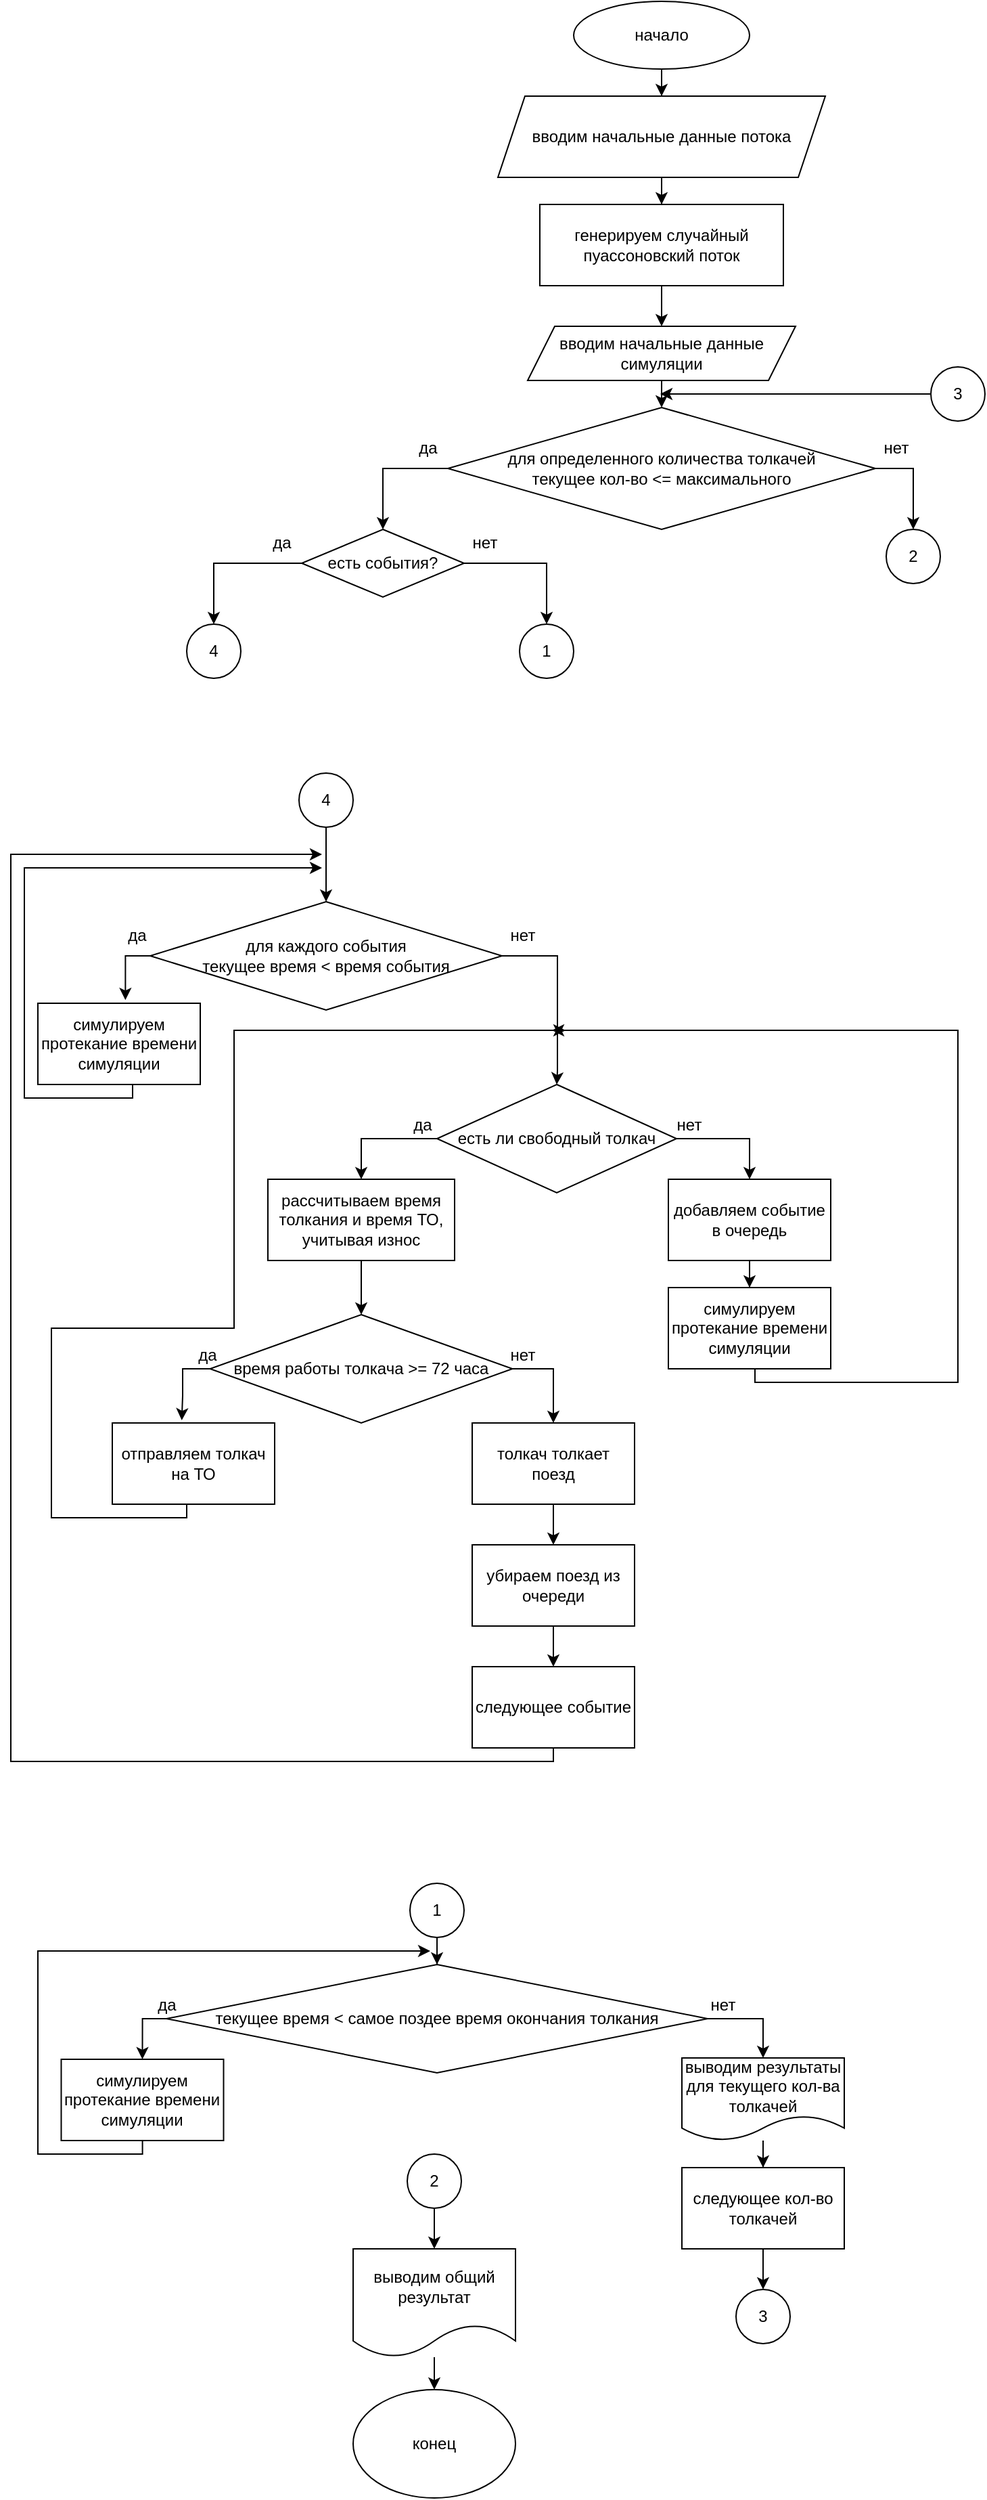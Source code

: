<mxfile version="13.7.9" type="device"><diagram id="aUA47q7qWKjunOWufC9H" name="Page-1"><mxGraphModel dx="852" dy="414" grid="1" gridSize="10" guides="1" tooltips="1" connect="1" arrows="1" fold="1" page="1" pageScale="1" pageWidth="827" pageHeight="1169" math="0" shadow="0"><root><mxCell id="0"/><mxCell id="1" parent="0"/><mxCell id="tojOuL4NLAzAb69cNxHp-27" style="edgeStyle=orthogonalEdgeStyle;rounded=0;orthogonalLoop=1;jettySize=auto;html=1;entryX=0.5;entryY=0;entryDx=0;entryDy=0;" parent="1" source="tojOuL4NLAzAb69cNxHp-1" target="tojOuL4NLAzAb69cNxHp-6" edge="1"><mxGeometry relative="1" as="geometry"/></mxCell><mxCell id="tojOuL4NLAzAb69cNxHp-1" value="начало" style="ellipse;whiteSpace=wrap;html=1;" parent="1" vertex="1"><mxGeometry x="496" y="30" width="130" height="50" as="geometry"/></mxCell><mxCell id="tojOuL4NLAzAb69cNxHp-29" style="edgeStyle=orthogonalEdgeStyle;rounded=0;orthogonalLoop=1;jettySize=auto;html=1;entryX=0.5;entryY=0;entryDx=0;entryDy=0;" parent="1" source="tojOuL4NLAzAb69cNxHp-2" target="tojOuL4NLAzAb69cNxHp-5" edge="1"><mxGeometry relative="1" as="geometry"/></mxCell><mxCell id="tojOuL4NLAzAb69cNxHp-2" value="генерируем случайный пуассоновский поток " style="rounded=0;whiteSpace=wrap;html=1;" parent="1" vertex="1"><mxGeometry x="471" y="180" width="180" height="60" as="geometry"/></mxCell><mxCell id="tojOuL4NLAzAb69cNxHp-30" style="edgeStyle=orthogonalEdgeStyle;rounded=0;orthogonalLoop=1;jettySize=auto;html=1;entryX=0.5;entryY=0;entryDx=0;entryDy=0;" parent="1" source="tojOuL4NLAzAb69cNxHp-5" edge="1"><mxGeometry relative="1" as="geometry"><mxPoint x="561" y="330" as="targetPoint"/></mxGeometry></mxCell><mxCell id="tojOuL4NLAzAb69cNxHp-5" value="вводим начальные данные симуляции" style="shape=parallelogram;perimeter=parallelogramPerimeter;whiteSpace=wrap;html=1;fixedSize=1;" parent="1" vertex="1"><mxGeometry x="462" y="270" width="198" height="40" as="geometry"/></mxCell><mxCell id="tojOuL4NLAzAb69cNxHp-28" style="edgeStyle=orthogonalEdgeStyle;rounded=0;orthogonalLoop=1;jettySize=auto;html=1;entryX=0.5;entryY=0;entryDx=0;entryDy=0;" parent="1" source="tojOuL4NLAzAb69cNxHp-6" target="tojOuL4NLAzAb69cNxHp-2" edge="1"><mxGeometry relative="1" as="geometry"/></mxCell><mxCell id="tojOuL4NLAzAb69cNxHp-6" value="вводим начальные данные потока" style="shape=parallelogram;perimeter=parallelogramPerimeter;whiteSpace=wrap;html=1;fixedSize=1;" parent="1" vertex="1"><mxGeometry x="440" y="100" width="242" height="60" as="geometry"/></mxCell><mxCell id="tojOuL4NLAzAb69cNxHp-63" style="edgeStyle=orthogonalEdgeStyle;rounded=0;orthogonalLoop=1;jettySize=auto;html=1;entryX=0.5;entryY=0;entryDx=0;entryDy=0;" parent="1" source="tojOuL4NLAzAb69cNxHp-8" target="tojOuL4NLAzAb69cNxHp-56" edge="1"><mxGeometry relative="1" as="geometry"><Array as="points"><mxPoint x="561" y="375"/><mxPoint x="359" y="375"/></Array></mxGeometry></mxCell><mxCell id="tojOuL4NLAzAb69cNxHp-83" style="edgeStyle=orthogonalEdgeStyle;rounded=0;orthogonalLoop=1;jettySize=auto;html=1;entryX=0.5;entryY=0;entryDx=0;entryDy=0;" parent="1" source="tojOuL4NLAzAb69cNxHp-8" target="tojOuL4NLAzAb69cNxHp-82" edge="1"><mxGeometry relative="1" as="geometry"/></mxCell><mxCell id="tojOuL4NLAzAb69cNxHp-8" value="для определенного количества толкачей&lt;br&gt;текущее кол-во &amp;lt;= максимального" style="rhombus;whiteSpace=wrap;html=1;" parent="1" vertex="1"><mxGeometry x="403" y="330" width="316" height="90" as="geometry"/></mxCell><mxCell id="tojOuL4NLAzAb69cNxHp-38" style="edgeStyle=orthogonalEdgeStyle;rounded=0;orthogonalLoop=1;jettySize=auto;html=1;entryX=0.5;entryY=0;entryDx=0;entryDy=0;" parent="1" source="tojOuL4NLAzAb69cNxHp-11" target="tojOuL4NLAzAb69cNxHp-15" edge="1"><mxGeometry relative="1" as="geometry"><Array as="points"><mxPoint x="484" y="735"/><mxPoint x="484" y="820"/></Array></mxGeometry></mxCell><mxCell id="tojOuL4NLAzAb69cNxHp-70" style="edgeStyle=orthogonalEdgeStyle;rounded=0;orthogonalLoop=1;jettySize=auto;html=1;entryX=0.539;entryY=-0.04;entryDx=0;entryDy=0;entryPerimeter=0;" parent="1" source="tojOuL4NLAzAb69cNxHp-11" target="tojOuL4NLAzAb69cNxHp-12" edge="1"><mxGeometry relative="1" as="geometry"><Array as="points"><mxPoint x="313" y="735"/><mxPoint x="165" y="735"/></Array></mxGeometry></mxCell><mxCell id="tojOuL4NLAzAb69cNxHp-11" value="для каждого события&lt;br&gt;текущее время &amp;lt; время события" style="rhombus;whiteSpace=wrap;html=1;" parent="1" vertex="1"><mxGeometry x="183" y="695" width="260" height="80" as="geometry"/></mxCell><mxCell id="tojOuL4NLAzAb69cNxHp-54" style="edgeStyle=orthogonalEdgeStyle;rounded=0;orthogonalLoop=1;jettySize=auto;html=1;" parent="1" source="tojOuL4NLAzAb69cNxHp-12" edge="1"><mxGeometry relative="1" as="geometry"><mxPoint x="310" y="670" as="targetPoint"/><Array as="points"><mxPoint x="170" y="840"/><mxPoint x="90" y="840"/><mxPoint x="90" y="670"/></Array></mxGeometry></mxCell><mxCell id="tojOuL4NLAzAb69cNxHp-12" value="симулируем протекание времени симуляции" style="rounded=0;whiteSpace=wrap;html=1;" parent="1" vertex="1"><mxGeometry x="100" y="770" width="120" height="60" as="geometry"/></mxCell><mxCell id="tojOuL4NLAzAb69cNxHp-40" style="edgeStyle=orthogonalEdgeStyle;rounded=0;orthogonalLoop=1;jettySize=auto;html=1;entryX=0.5;entryY=0;entryDx=0;entryDy=0;" parent="1" source="tojOuL4NLAzAb69cNxHp-15" target="tojOuL4NLAzAb69cNxHp-17" edge="1"><mxGeometry relative="1" as="geometry"><Array as="points"><mxPoint x="484" y="870"/><mxPoint x="626" y="870"/></Array></mxGeometry></mxCell><mxCell id="tojOuL4NLAzAb69cNxHp-44" style="edgeStyle=orthogonalEdgeStyle;rounded=0;orthogonalLoop=1;jettySize=auto;html=1;entryX=0.5;entryY=0;entryDx=0;entryDy=0;" parent="1" source="tojOuL4NLAzAb69cNxHp-15" target="tojOuL4NLAzAb69cNxHp-18" edge="1"><mxGeometry relative="1" as="geometry"><mxPoint x="430" y="815" as="targetPoint"/><Array as="points"><mxPoint x="339" y="870"/></Array></mxGeometry></mxCell><mxCell id="tojOuL4NLAzAb69cNxHp-15" value="есть ли свободный толкач" style="rhombus;whiteSpace=wrap;html=1;" parent="1" vertex="1"><mxGeometry x="395" y="830" width="177" height="80" as="geometry"/></mxCell><mxCell id="tojOuL4NLAzAb69cNxHp-49" style="edgeStyle=orthogonalEdgeStyle;rounded=0;orthogonalLoop=1;jettySize=auto;html=1;" parent="1" source="tojOuL4NLAzAb69cNxHp-16" edge="1"><mxGeometry relative="1" as="geometry"><mxPoint x="480" y="790" as="targetPoint"/><Array as="points"><mxPoint x="630" y="1050"/><mxPoint x="780" y="1050"/><mxPoint x="780" y="790"/></Array></mxGeometry></mxCell><mxCell id="tojOuL4NLAzAb69cNxHp-16" value="симулируем протекание времени симуляции" style="rounded=0;whiteSpace=wrap;html=1;" parent="1" vertex="1"><mxGeometry x="566" y="980" width="120" height="60" as="geometry"/></mxCell><mxCell id="tojOuL4NLAzAb69cNxHp-41" style="edgeStyle=orthogonalEdgeStyle;rounded=0;orthogonalLoop=1;jettySize=auto;html=1;entryX=0.5;entryY=0;entryDx=0;entryDy=0;" parent="1" source="tojOuL4NLAzAb69cNxHp-17" target="tojOuL4NLAzAb69cNxHp-16" edge="1"><mxGeometry relative="1" as="geometry"/></mxCell><mxCell id="tojOuL4NLAzAb69cNxHp-17" value="добавляем событие в очередь" style="rounded=0;whiteSpace=wrap;html=1;" parent="1" vertex="1"><mxGeometry x="566" y="900" width="120" height="60" as="geometry"/></mxCell><mxCell id="tojOuL4NLAzAb69cNxHp-43" style="edgeStyle=orthogonalEdgeStyle;rounded=0;orthogonalLoop=1;jettySize=auto;html=1;entryX=0.5;entryY=0;entryDx=0;entryDy=0;" parent="1" source="tojOuL4NLAzAb69cNxHp-18" target="tojOuL4NLAzAb69cNxHp-19" edge="1"><mxGeometry relative="1" as="geometry"/></mxCell><mxCell id="tojOuL4NLAzAb69cNxHp-18" value="рассчитываем время толкания и время ТО, учитывая износ" style="rounded=0;whiteSpace=wrap;html=1;" parent="1" vertex="1"><mxGeometry x="270" y="900" width="138" height="60" as="geometry"/></mxCell><mxCell id="tojOuL4NLAzAb69cNxHp-50" style="edgeStyle=orthogonalEdgeStyle;rounded=0;orthogonalLoop=1;jettySize=auto;html=1;entryX=0.5;entryY=0;entryDx=0;entryDy=0;" parent="1" source="tojOuL4NLAzAb69cNxHp-19" target="tojOuL4NLAzAb69cNxHp-20" edge="1"><mxGeometry relative="1" as="geometry"><Array as="points"><mxPoint x="481" y="1040"/></Array></mxGeometry></mxCell><mxCell id="tojOuL4NLAzAb69cNxHp-62" style="edgeStyle=orthogonalEdgeStyle;rounded=0;orthogonalLoop=1;jettySize=auto;html=1;entryX=0.428;entryY=-0.033;entryDx=0;entryDy=0;entryPerimeter=0;" parent="1" source="tojOuL4NLAzAb69cNxHp-19" target="tojOuL4NLAzAb69cNxHp-21" edge="1"><mxGeometry relative="1" as="geometry"><Array as="points"><mxPoint x="207" y="1040"/><mxPoint x="207" y="1060"/></Array></mxGeometry></mxCell><mxCell id="tojOuL4NLAzAb69cNxHp-19" value="время работы толкача &amp;gt;= 72 часа" style="rhombus;whiteSpace=wrap;html=1;" parent="1" vertex="1"><mxGeometry x="227.25" y="1000" width="223.5" height="80" as="geometry"/></mxCell><mxCell id="tojOuL4NLAzAb69cNxHp-51" style="edgeStyle=orthogonalEdgeStyle;rounded=0;orthogonalLoop=1;jettySize=auto;html=1;entryX=0.5;entryY=0;entryDx=0;entryDy=0;" parent="1" source="tojOuL4NLAzAb69cNxHp-20" target="tojOuL4NLAzAb69cNxHp-22" edge="1"><mxGeometry relative="1" as="geometry"/></mxCell><mxCell id="tojOuL4NLAzAb69cNxHp-20" value="толкач толкает поезд" style="rounded=0;whiteSpace=wrap;html=1;" parent="1" vertex="1"><mxGeometry x="421" y="1080" width="120" height="60" as="geometry"/></mxCell><mxCell id="tojOuL4NLAzAb69cNxHp-46" style="edgeStyle=orthogonalEdgeStyle;rounded=0;orthogonalLoop=1;jettySize=auto;html=1;" parent="1" source="tojOuL4NLAzAb69cNxHp-21" edge="1"><mxGeometry relative="1" as="geometry"><mxPoint x="490" y="790" as="targetPoint"/><Array as="points"><mxPoint x="210" y="1150"/><mxPoint x="110" y="1150"/><mxPoint x="110" y="1010"/><mxPoint x="245" y="1010"/><mxPoint x="245" y="790"/></Array></mxGeometry></mxCell><mxCell id="tojOuL4NLAzAb69cNxHp-21" value="отправляем толкач на ТО" style="rounded=0;whiteSpace=wrap;html=1;" parent="1" vertex="1"><mxGeometry x="155" y="1080" width="120" height="60" as="geometry"/></mxCell><mxCell id="tojOuL4NLAzAb69cNxHp-60" style="edgeStyle=orthogonalEdgeStyle;rounded=0;orthogonalLoop=1;jettySize=auto;html=1;entryX=0.5;entryY=0;entryDx=0;entryDy=0;" parent="1" source="tojOuL4NLAzAb69cNxHp-22" target="tojOuL4NLAzAb69cNxHp-53" edge="1"><mxGeometry relative="1" as="geometry"/></mxCell><mxCell id="tojOuL4NLAzAb69cNxHp-22" value="убираем поезд из очереди" style="rounded=0;whiteSpace=wrap;html=1;" parent="1" vertex="1"><mxGeometry x="421" y="1170" width="120" height="60" as="geometry"/></mxCell><mxCell id="tojOuL4NLAzAb69cNxHp-74" style="edgeStyle=orthogonalEdgeStyle;rounded=0;orthogonalLoop=1;jettySize=auto;html=1;entryX=0.5;entryY=0;entryDx=0;entryDy=0;" parent="1" source="tojOuL4NLAzAb69cNxHp-23" target="tojOuL4NLAzAb69cNxHp-25" edge="1"><mxGeometry relative="1" as="geometry"><Array as="points"><mxPoint x="395" y="1520"/><mxPoint x="651" y="1520"/></Array></mxGeometry></mxCell><mxCell id="tojOuL4NLAzAb69cNxHp-77" style="edgeStyle=orthogonalEdgeStyle;rounded=0;orthogonalLoop=1;jettySize=auto;html=1;entryX=0.5;entryY=0;entryDx=0;entryDy=0;" parent="1" source="tojOuL4NLAzAb69cNxHp-23" target="tojOuL4NLAzAb69cNxHp-24" edge="1"><mxGeometry relative="1" as="geometry"><Array as="points"><mxPoint x="395" y="1520"/><mxPoint x="177" y="1520"/></Array></mxGeometry></mxCell><mxCell id="tojOuL4NLAzAb69cNxHp-23" value="текущее время &amp;lt; самое поздее время окончания толкания " style="rhombus;whiteSpace=wrap;html=1;" parent="1" vertex="1"><mxGeometry x="195" y="1480" width="400" height="80" as="geometry"/></mxCell><mxCell id="h0MZfIQSwsvkW0FiCDjx-1" style="edgeStyle=orthogonalEdgeStyle;rounded=0;orthogonalLoop=1;jettySize=auto;html=1;" parent="1" source="tojOuL4NLAzAb69cNxHp-24" edge="1"><mxGeometry relative="1" as="geometry"><mxPoint x="390" y="1470" as="targetPoint"/><Array as="points"><mxPoint x="177" y="1620"/><mxPoint x="100" y="1620"/><mxPoint x="100" y="1470"/></Array></mxGeometry></mxCell><mxCell id="tojOuL4NLAzAb69cNxHp-24" value="симулируем протекание времени симуляции" style="rounded=0;whiteSpace=wrap;html=1;" parent="1" vertex="1"><mxGeometry x="117.25" y="1550" width="120" height="60" as="geometry"/></mxCell><mxCell id="tojOuL4NLAzAb69cNxHp-79" style="edgeStyle=orthogonalEdgeStyle;rounded=0;orthogonalLoop=1;jettySize=auto;html=1;entryX=0.5;entryY=0;entryDx=0;entryDy=0;" parent="1" source="tojOuL4NLAzAb69cNxHp-25" target="tojOuL4NLAzAb69cNxHp-57" edge="1"><mxGeometry relative="1" as="geometry"/></mxCell><mxCell id="tojOuL4NLAzAb69cNxHp-25" value="выводим результаты для текущего кол-ва толкачей" style="shape=document;whiteSpace=wrap;html=1;boundedLbl=1;" parent="1" vertex="1"><mxGeometry x="576" y="1549" width="120" height="61" as="geometry"/></mxCell><mxCell id="tojOuL4NLAzAb69cNxHp-26" value="конец" style="ellipse;whiteSpace=wrap;html=1;" parent="1" vertex="1"><mxGeometry x="333" y="1794" width="120" height="80" as="geometry"/></mxCell><mxCell id="tojOuL4NLAzAb69cNxHp-33" value="да" style="text;html=1;align=center;verticalAlign=middle;resizable=0;points=[];autosize=1;" parent="1" vertex="1"><mxGeometry x="158.25" y="710" width="30" height="20" as="geometry"/></mxCell><mxCell id="tojOuL4NLAzAb69cNxHp-34" value="да" style="text;html=1;align=center;verticalAlign=middle;resizable=0;points=[];autosize=1;" parent="1" vertex="1"><mxGeometry x="373" y="350" width="30" height="20" as="geometry"/></mxCell><mxCell id="tojOuL4NLAzAb69cNxHp-35" value="нет" style="text;html=1;align=center;verticalAlign=middle;resizable=0;points=[];autosize=1;" parent="1" vertex="1"><mxGeometry x="443" y="710" width="30" height="20" as="geometry"/></mxCell><mxCell id="tojOuL4NLAzAb69cNxHp-36" value="нет" style="text;html=1;align=center;verticalAlign=middle;resizable=0;points=[];autosize=1;" parent="1" vertex="1"><mxGeometry x="719" y="350" width="30" height="20" as="geometry"/></mxCell><mxCell id="tojOuL4NLAzAb69cNxHp-39" value="нет" style="text;html=1;align=center;verticalAlign=middle;resizable=0;points=[];autosize=1;" parent="1" vertex="1"><mxGeometry x="566" y="850" width="30" height="20" as="geometry"/></mxCell><mxCell id="tojOuL4NLAzAb69cNxHp-47" value="нет" style="text;html=1;align=center;verticalAlign=middle;resizable=0;points=[];autosize=1;" parent="1" vertex="1"><mxGeometry x="443" y="1020" width="30" height="20" as="geometry"/></mxCell><mxCell id="tojOuL4NLAzAb69cNxHp-48" value="да" style="text;html=1;align=center;verticalAlign=middle;resizable=0;points=[];autosize=1;" parent="1" vertex="1"><mxGeometry x="369" y="850" width="30" height="20" as="geometry"/></mxCell><mxCell id="tojOuL4NLAzAb69cNxHp-55" style="edgeStyle=orthogonalEdgeStyle;rounded=0;orthogonalLoop=1;jettySize=auto;html=1;" parent="1" source="tojOuL4NLAzAb69cNxHp-53" edge="1"><mxGeometry relative="1" as="geometry"><mxPoint x="310" y="660" as="targetPoint"/><Array as="points"><mxPoint x="481" y="1330"/><mxPoint x="80" y="1330"/><mxPoint x="80" y="660"/><mxPoint x="310" y="660"/></Array></mxGeometry></mxCell><mxCell id="tojOuL4NLAzAb69cNxHp-53" value="следующее событие" style="rounded=0;whiteSpace=wrap;html=1;" parent="1" vertex="1"><mxGeometry x="421" y="1260" width="120" height="60" as="geometry"/></mxCell><mxCell id="tojOuL4NLAzAb69cNxHp-68" style="edgeStyle=orthogonalEdgeStyle;rounded=0;orthogonalLoop=1;jettySize=auto;html=1;entryX=0.5;entryY=0;entryDx=0;entryDy=0;" parent="1" source="tojOuL4NLAzAb69cNxHp-56" target="tojOuL4NLAzAb69cNxHp-64" edge="1"><mxGeometry relative="1" as="geometry"/></mxCell><mxCell id="wM7qXLCcspJtPqPep8Yb-7" style="edgeStyle=orthogonalEdgeStyle;rounded=0;orthogonalLoop=1;jettySize=auto;html=1;entryX=0.5;entryY=0;entryDx=0;entryDy=0;" edge="1" parent="1" source="tojOuL4NLAzAb69cNxHp-56" target="wM7qXLCcspJtPqPep8Yb-6"><mxGeometry relative="1" as="geometry"/></mxCell><mxCell id="tojOuL4NLAzAb69cNxHp-56" value="есть события?" style="rhombus;whiteSpace=wrap;html=1;" parent="1" vertex="1"><mxGeometry x="295" y="420" width="120" height="50" as="geometry"/></mxCell><mxCell id="wM7qXLCcspJtPqPep8Yb-5" style="edgeStyle=orthogonalEdgeStyle;rounded=0;orthogonalLoop=1;jettySize=auto;html=1;entryX=0.5;entryY=0;entryDx=0;entryDy=0;" edge="1" parent="1" source="tojOuL4NLAzAb69cNxHp-57" target="wM7qXLCcspJtPqPep8Yb-4"><mxGeometry relative="1" as="geometry"/></mxCell><mxCell id="tojOuL4NLAzAb69cNxHp-57" value="следующее кол-во толкачей" style="rounded=0;whiteSpace=wrap;html=1;" parent="1" vertex="1"><mxGeometry x="576" y="1630" width="120" height="60" as="geometry"/></mxCell><mxCell id="tojOuL4NLAzAb69cNxHp-86" style="edgeStyle=orthogonalEdgeStyle;rounded=0;orthogonalLoop=1;jettySize=auto;html=1;entryX=0.5;entryY=0;entryDx=0;entryDy=0;" parent="1" source="tojOuL4NLAzAb69cNxHp-58" target="tojOuL4NLAzAb69cNxHp-26" edge="1"><mxGeometry relative="1" as="geometry"/></mxCell><mxCell id="tojOuL4NLAzAb69cNxHp-58" value="выводим общий результат" style="shape=document;whiteSpace=wrap;html=1;boundedLbl=1;" parent="1" vertex="1"><mxGeometry x="333" y="1690" width="120" height="80" as="geometry"/></mxCell><mxCell id="tojOuL4NLAzAb69cNxHp-61" value="да" style="text;html=1;align=center;verticalAlign=middle;resizable=0;points=[];autosize=1;" parent="1" vertex="1"><mxGeometry x="210" y="1020" width="30" height="20" as="geometry"/></mxCell><mxCell id="tojOuL4NLAzAb69cNxHp-64" value="1" style="ellipse;whiteSpace=wrap;html=1;aspect=fixed;" parent="1" vertex="1"><mxGeometry x="456" y="490" width="40" height="40" as="geometry"/></mxCell><mxCell id="tojOuL4NLAzAb69cNxHp-66" value="да" style="text;html=1;align=center;verticalAlign=middle;resizable=0;points=[];autosize=1;" parent="1" vertex="1"><mxGeometry x="265" y="420" width="30" height="20" as="geometry"/></mxCell><mxCell id="tojOuL4NLAzAb69cNxHp-69" value="нет" style="text;html=1;align=center;verticalAlign=middle;resizable=0;points=[];autosize=1;" parent="1" vertex="1"><mxGeometry x="415" y="420" width="30" height="20" as="geometry"/></mxCell><mxCell id="tojOuL4NLAzAb69cNxHp-78" style="edgeStyle=orthogonalEdgeStyle;rounded=0;orthogonalLoop=1;jettySize=auto;html=1;entryX=0.5;entryY=0;entryDx=0;entryDy=0;" parent="1" source="tojOuL4NLAzAb69cNxHp-71" target="tojOuL4NLAzAb69cNxHp-23" edge="1"><mxGeometry relative="1" as="geometry"/></mxCell><mxCell id="tojOuL4NLAzAb69cNxHp-71" value="1" style="ellipse;whiteSpace=wrap;html=1;aspect=fixed;" parent="1" vertex="1"><mxGeometry x="375" y="1420" width="40" height="40" as="geometry"/></mxCell><mxCell id="tojOuL4NLAzAb69cNxHp-75" value="нет" style="text;html=1;align=center;verticalAlign=middle;resizable=0;points=[];autosize=1;" parent="1" vertex="1"><mxGeometry x="591" y="1500" width="30" height="20" as="geometry"/></mxCell><mxCell id="tojOuL4NLAzAb69cNxHp-76" value="да" style="text;html=1;align=center;verticalAlign=middle;resizable=0;points=[];autosize=1;" parent="1" vertex="1"><mxGeometry x="180" y="1500" width="30" height="20" as="geometry"/></mxCell><mxCell id="tojOuL4NLAzAb69cNxHp-82" value="2" style="ellipse;whiteSpace=wrap;html=1;aspect=fixed;" parent="1" vertex="1"><mxGeometry x="727" y="420" width="40" height="40" as="geometry"/></mxCell><mxCell id="tojOuL4NLAzAb69cNxHp-85" style="edgeStyle=orthogonalEdgeStyle;rounded=0;orthogonalLoop=1;jettySize=auto;html=1;entryX=0.5;entryY=0;entryDx=0;entryDy=0;" parent="1" source="tojOuL4NLAzAb69cNxHp-84" target="tojOuL4NLAzAb69cNxHp-58" edge="1"><mxGeometry relative="1" as="geometry"/></mxCell><mxCell id="tojOuL4NLAzAb69cNxHp-84" value="2" style="ellipse;whiteSpace=wrap;html=1;aspect=fixed;" parent="1" vertex="1"><mxGeometry x="373" y="1620" width="40" height="40" as="geometry"/></mxCell><mxCell id="wM7qXLCcspJtPqPep8Yb-2" style="edgeStyle=orthogonalEdgeStyle;rounded=0;orthogonalLoop=1;jettySize=auto;html=1;" edge="1" parent="1" source="wM7qXLCcspJtPqPep8Yb-1"><mxGeometry relative="1" as="geometry"><mxPoint x="560" y="320" as="targetPoint"/></mxGeometry></mxCell><mxCell id="wM7qXLCcspJtPqPep8Yb-1" value="3" style="ellipse;whiteSpace=wrap;html=1;aspect=fixed;" vertex="1" parent="1"><mxGeometry x="760" y="300" width="40" height="40" as="geometry"/></mxCell><mxCell id="wM7qXLCcspJtPqPep8Yb-4" value="3" style="ellipse;whiteSpace=wrap;html=1;aspect=fixed;" vertex="1" parent="1"><mxGeometry x="616" y="1720" width="40" height="40" as="geometry"/></mxCell><mxCell id="wM7qXLCcspJtPqPep8Yb-6" value="4" style="ellipse;whiteSpace=wrap;html=1;aspect=fixed;" vertex="1" parent="1"><mxGeometry x="210" y="490" width="40" height="40" as="geometry"/></mxCell><mxCell id="wM7qXLCcspJtPqPep8Yb-9" style="edgeStyle=orthogonalEdgeStyle;rounded=0;orthogonalLoop=1;jettySize=auto;html=1;entryX=0.5;entryY=0;entryDx=0;entryDy=0;" edge="1" parent="1" source="wM7qXLCcspJtPqPep8Yb-8" target="tojOuL4NLAzAb69cNxHp-11"><mxGeometry relative="1" as="geometry"/></mxCell><mxCell id="wM7qXLCcspJtPqPep8Yb-8" value="4" style="ellipse;whiteSpace=wrap;html=1;aspect=fixed;" vertex="1" parent="1"><mxGeometry x="293" y="600" width="40" height="40" as="geometry"/></mxCell></root></mxGraphModel></diagram></mxfile>